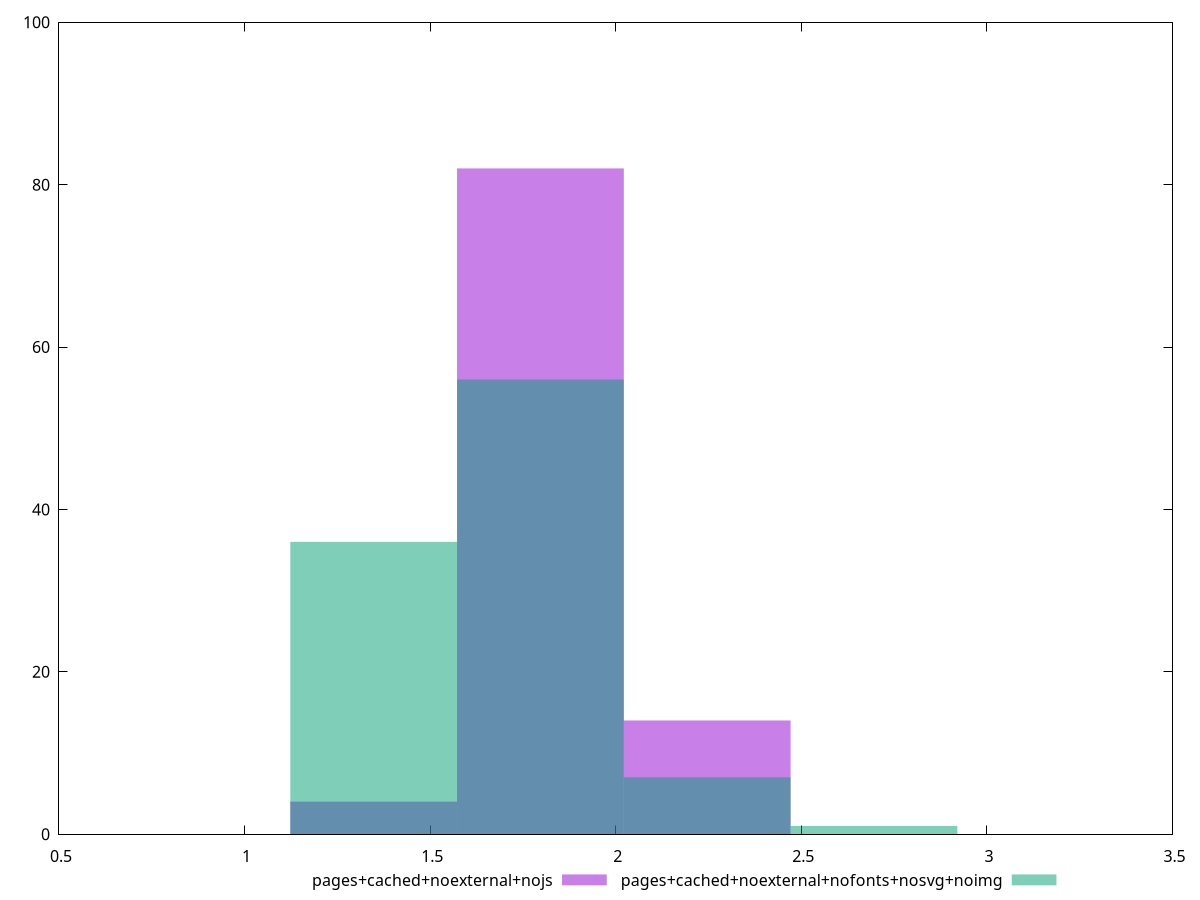 reset
set terminal svg size 640, 500 enhanced background rgb 'white'
set output "reprap/server-response-time/comparison/histogram/10_vs_11.svg"

$pagesCachedNoexternalNojs <<EOF
1.347827412326975 4
1.7971032164359666 82
2.2463790205449583 14
EOF

$pagesCachedNoexternalNofontsNosvgNoimg <<EOF
1.7971032164359666 56
2.2463790205449583 7
1.347827412326975 36
2.69565482465395 1
EOF

set key outside below
set boxwidth 0.44927580410899165
set yrange [0:100]
set style fill transparent solid 0.5 noborder

plot \
  $pagesCachedNoexternalNojs title "pages+cached+noexternal+nojs" with boxes, \
  $pagesCachedNoexternalNofontsNosvgNoimg title "pages+cached+noexternal+nofonts+nosvg+noimg" with boxes, \


reset